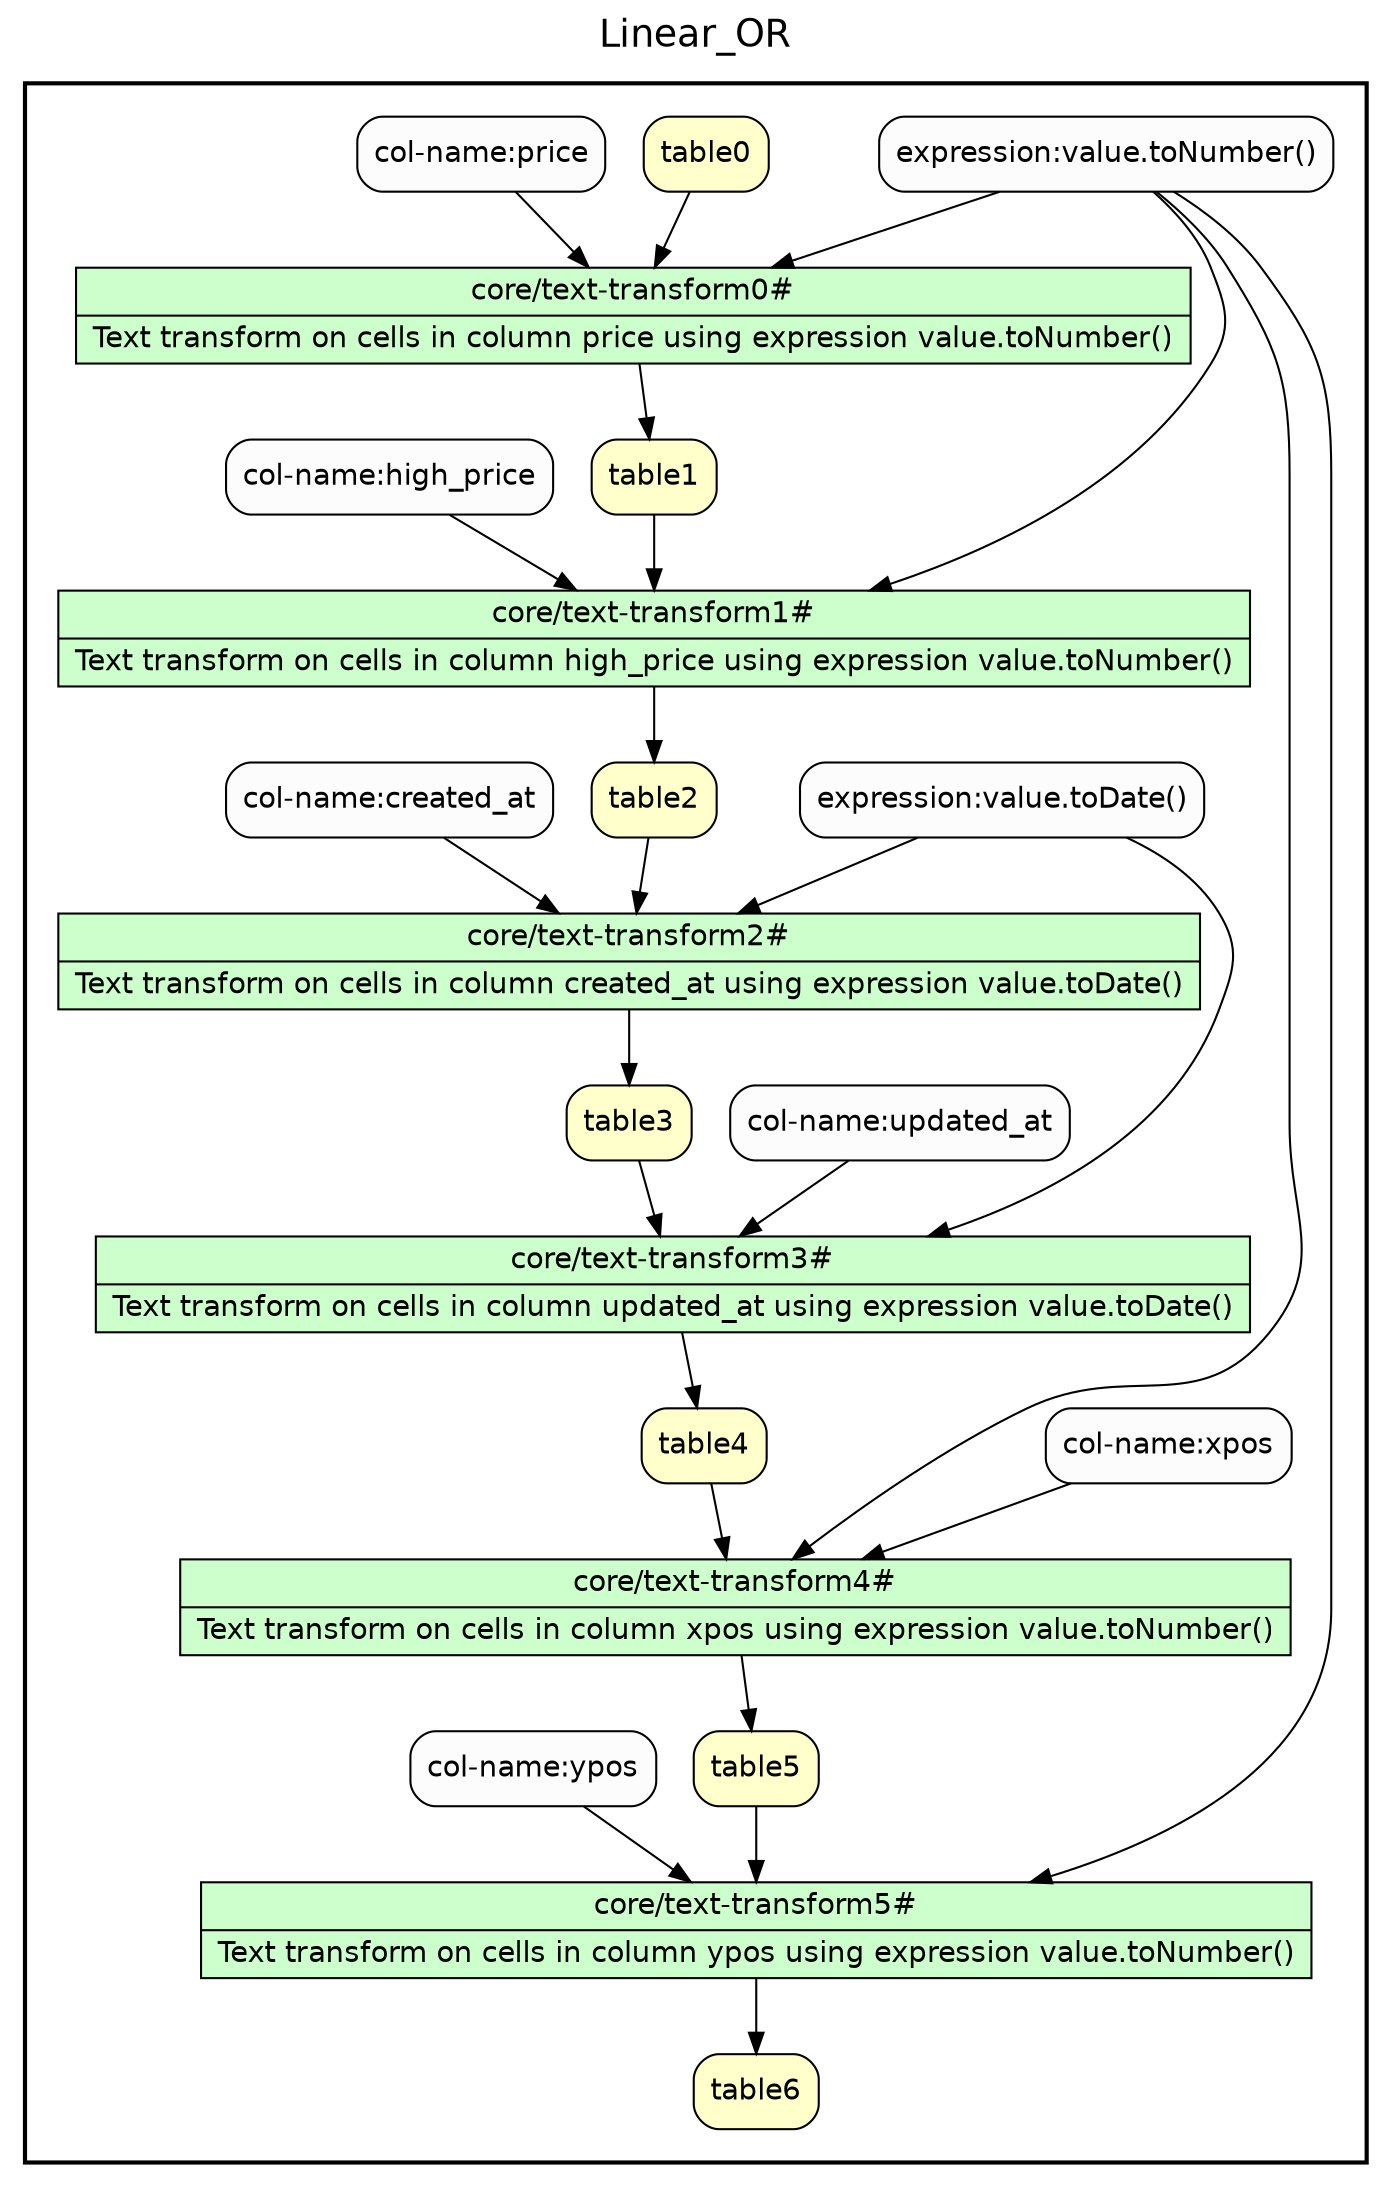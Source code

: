 
/* Start of top-level graph */
digraph Workflow {
rankdir=TB

/* Title for graph */
fontname=Helvetica; fontsize=18; labelloc=t
label=Linear_OR

/* Start of double cluster for drawing box around nodes in workflow */
subgraph cluster_workflow_box_outer { label=""; color=black; penwidth=2
subgraph cluster_workflow_box_inner { label=""; penwidth=0

/* Style for nodes representing atomic programs in workflow */
node[shape=box style=filled fillcolor="#CCFFCC" peripheries=1 fontname=Helvetica]

/* Nodes representing atomic programs in workflow */
"core/text-transform0#" [shape=record rankdir=LR label="{<f0> core/text-transform0# |<f1> Text transform on cells in column price using expression value.toNumber()}"];
"core/text-transform1#" [shape=record rankdir=LR label="{<f0> core/text-transform1# |<f1> Text transform on cells in column high_price using expression value.toNumber()}"];
"core/text-transform2#" [shape=record rankdir=LR label="{<f0> core/text-transform2# |<f1> Text transform on cells in column created_at using expression value.toDate()}"];
"core/text-transform3#" [shape=record rankdir=LR label="{<f0> core/text-transform3# |<f1> Text transform on cells in column updated_at using expression value.toDate()}"];
"core/text-transform4#" [shape=record rankdir=LR label="{<f0> core/text-transform4# |<f1> Text transform on cells in column xpos using expression value.toNumber()}"];
"core/text-transform5#" [shape=record rankdir=LR label="{<f0> core/text-transform5# |<f1> Text transform on cells in column ypos using expression value.toNumber()}"];

/* Style for nodes representing non-parameter data channels in workflow */
node[shape=box style="rounded,filled" fillcolor="#FFFFCC" peripheries=1 fontname=Helvetica]

/* Nodes for non-parameter data channels in workflow */
table6
table0
table1
table2
table3
table4
table5

/* Style for nodes representing parameter channels in workflow */
node[shape=box style="rounded,filled" fillcolor="#FCFCFC" peripheries=1 fontname=Helvetica]

/* Nodes representing parameter channels in workflow */
"col-name:price"
"expression:value.toNumber()"
"col-name:high_price"
"col-name:created_at"
"expression:value.toDate()"
"col-name:updated_at"
"col-name:xpos"
"col-name:ypos"

/* Edges representing connections between programs and channels */
"core/text-transform0#" -> table1
"col-name:price" -> "core/text-transform0#"
"expression:value.toNumber()" -> "core/text-transform0#"
table0 -> "core/text-transform0#"
"core/text-transform1#" -> table2
"col-name:high_price" -> "core/text-transform1#"
"expression:value.toNumber()" -> "core/text-transform1#"
table1 -> "core/text-transform1#"
"core/text-transform2#" -> table3
"col-name:created_at" -> "core/text-transform2#"
"expression:value.toDate()" -> "core/text-transform2#"
table2 -> "core/text-transform2#"
"core/text-transform3#" -> table4
"col-name:updated_at" -> "core/text-transform3#"
"expression:value.toDate()" -> "core/text-transform3#"
table3 -> "core/text-transform3#"
"core/text-transform4#" -> table5
"col-name:xpos" -> "core/text-transform4#"
"expression:value.toNumber()" -> "core/text-transform4#"
table4 -> "core/text-transform4#"
"core/text-transform5#" -> table6
"col-name:ypos" -> "core/text-transform5#"
"expression:value.toNumber()" -> "core/text-transform5#"
table5 -> "core/text-transform5#"

/* End of double cluster for drawing box around nodes in workflow */
}}

/* End of top-level graph */
}
